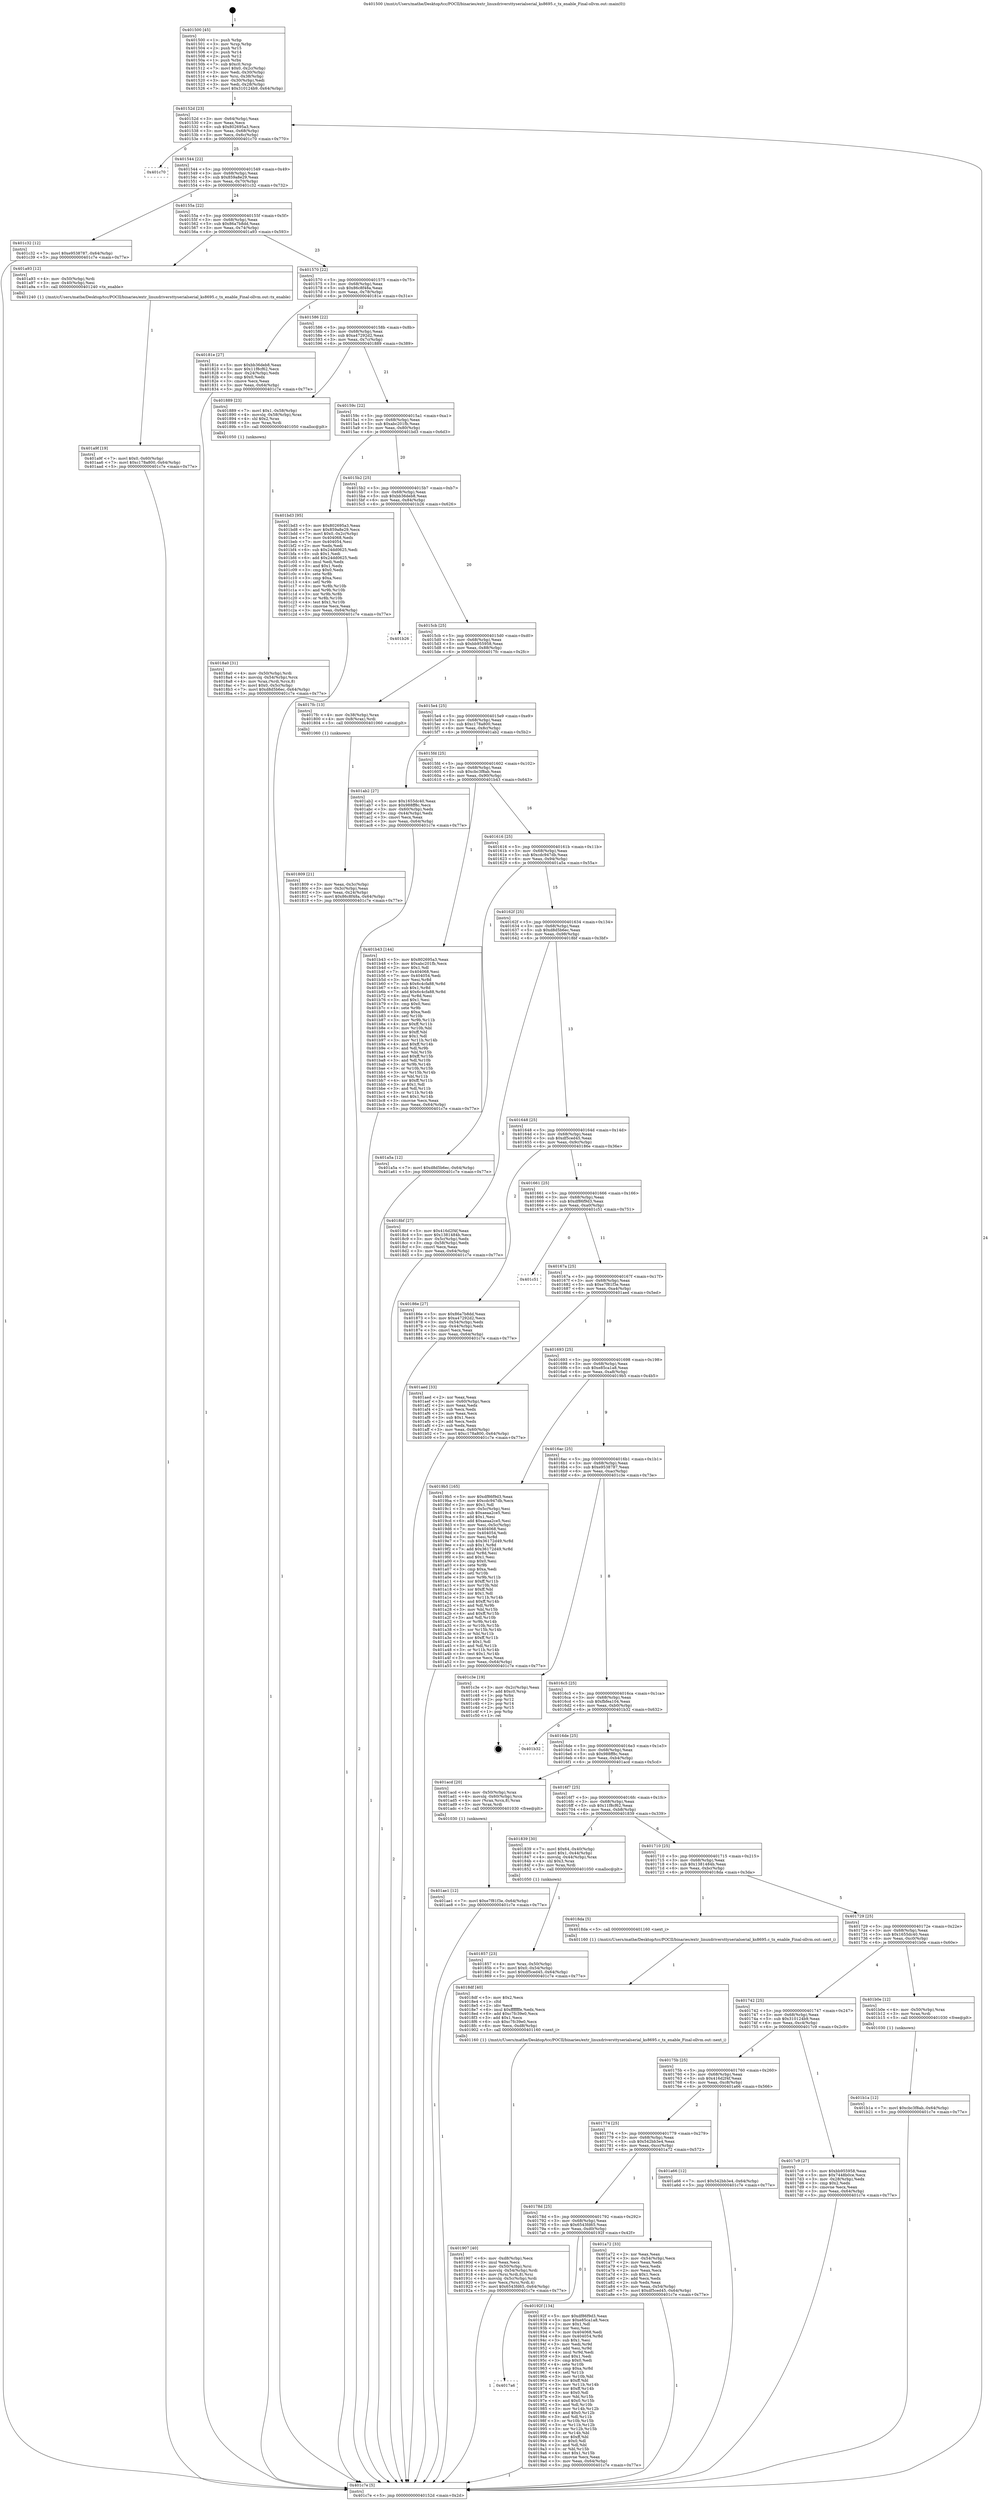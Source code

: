 digraph "0x401500" {
  label = "0x401500 (/mnt/c/Users/mathe/Desktop/tcc/POCII/binaries/extr_linuxdriversttyserialserial_ks8695.c_tx_enable_Final-ollvm.out::main(0))"
  labelloc = "t"
  node[shape=record]

  Entry [label="",width=0.3,height=0.3,shape=circle,fillcolor=black,style=filled]
  "0x40152d" [label="{
     0x40152d [23]\l
     | [instrs]\l
     &nbsp;&nbsp;0x40152d \<+3\>: mov -0x64(%rbp),%eax\l
     &nbsp;&nbsp;0x401530 \<+2\>: mov %eax,%ecx\l
     &nbsp;&nbsp;0x401532 \<+6\>: sub $0x802695a3,%ecx\l
     &nbsp;&nbsp;0x401538 \<+3\>: mov %eax,-0x68(%rbp)\l
     &nbsp;&nbsp;0x40153b \<+3\>: mov %ecx,-0x6c(%rbp)\l
     &nbsp;&nbsp;0x40153e \<+6\>: je 0000000000401c70 \<main+0x770\>\l
  }"]
  "0x401c70" [label="{
     0x401c70\l
  }", style=dashed]
  "0x401544" [label="{
     0x401544 [22]\l
     | [instrs]\l
     &nbsp;&nbsp;0x401544 \<+5\>: jmp 0000000000401549 \<main+0x49\>\l
     &nbsp;&nbsp;0x401549 \<+3\>: mov -0x68(%rbp),%eax\l
     &nbsp;&nbsp;0x40154c \<+5\>: sub $0x859a8e29,%eax\l
     &nbsp;&nbsp;0x401551 \<+3\>: mov %eax,-0x70(%rbp)\l
     &nbsp;&nbsp;0x401554 \<+6\>: je 0000000000401c32 \<main+0x732\>\l
  }"]
  Exit [label="",width=0.3,height=0.3,shape=circle,fillcolor=black,style=filled,peripheries=2]
  "0x401c32" [label="{
     0x401c32 [12]\l
     | [instrs]\l
     &nbsp;&nbsp;0x401c32 \<+7\>: movl $0xe9538787,-0x64(%rbp)\l
     &nbsp;&nbsp;0x401c39 \<+5\>: jmp 0000000000401c7e \<main+0x77e\>\l
  }"]
  "0x40155a" [label="{
     0x40155a [22]\l
     | [instrs]\l
     &nbsp;&nbsp;0x40155a \<+5\>: jmp 000000000040155f \<main+0x5f\>\l
     &nbsp;&nbsp;0x40155f \<+3\>: mov -0x68(%rbp),%eax\l
     &nbsp;&nbsp;0x401562 \<+5\>: sub $0x86a7b8dd,%eax\l
     &nbsp;&nbsp;0x401567 \<+3\>: mov %eax,-0x74(%rbp)\l
     &nbsp;&nbsp;0x40156a \<+6\>: je 0000000000401a93 \<main+0x593\>\l
  }"]
  "0x401b1a" [label="{
     0x401b1a [12]\l
     | [instrs]\l
     &nbsp;&nbsp;0x401b1a \<+7\>: movl $0xcbc3f8ab,-0x64(%rbp)\l
     &nbsp;&nbsp;0x401b21 \<+5\>: jmp 0000000000401c7e \<main+0x77e\>\l
  }"]
  "0x401a93" [label="{
     0x401a93 [12]\l
     | [instrs]\l
     &nbsp;&nbsp;0x401a93 \<+4\>: mov -0x50(%rbp),%rdi\l
     &nbsp;&nbsp;0x401a97 \<+3\>: mov -0x40(%rbp),%esi\l
     &nbsp;&nbsp;0x401a9a \<+5\>: call 0000000000401240 \<tx_enable\>\l
     | [calls]\l
     &nbsp;&nbsp;0x401240 \{1\} (/mnt/c/Users/mathe/Desktop/tcc/POCII/binaries/extr_linuxdriversttyserialserial_ks8695.c_tx_enable_Final-ollvm.out::tx_enable)\l
  }"]
  "0x401570" [label="{
     0x401570 [22]\l
     | [instrs]\l
     &nbsp;&nbsp;0x401570 \<+5\>: jmp 0000000000401575 \<main+0x75\>\l
     &nbsp;&nbsp;0x401575 \<+3\>: mov -0x68(%rbp),%eax\l
     &nbsp;&nbsp;0x401578 \<+5\>: sub $0x86c8f48a,%eax\l
     &nbsp;&nbsp;0x40157d \<+3\>: mov %eax,-0x78(%rbp)\l
     &nbsp;&nbsp;0x401580 \<+6\>: je 000000000040181e \<main+0x31e\>\l
  }"]
  "0x401ae1" [label="{
     0x401ae1 [12]\l
     | [instrs]\l
     &nbsp;&nbsp;0x401ae1 \<+7\>: movl $0xe7f81f3e,-0x64(%rbp)\l
     &nbsp;&nbsp;0x401ae8 \<+5\>: jmp 0000000000401c7e \<main+0x77e\>\l
  }"]
  "0x40181e" [label="{
     0x40181e [27]\l
     | [instrs]\l
     &nbsp;&nbsp;0x40181e \<+5\>: mov $0xbb36deb8,%eax\l
     &nbsp;&nbsp;0x401823 \<+5\>: mov $0x11f8cf62,%ecx\l
     &nbsp;&nbsp;0x401828 \<+3\>: mov -0x24(%rbp),%edx\l
     &nbsp;&nbsp;0x40182b \<+3\>: cmp $0x0,%edx\l
     &nbsp;&nbsp;0x40182e \<+3\>: cmove %ecx,%eax\l
     &nbsp;&nbsp;0x401831 \<+3\>: mov %eax,-0x64(%rbp)\l
     &nbsp;&nbsp;0x401834 \<+5\>: jmp 0000000000401c7e \<main+0x77e\>\l
  }"]
  "0x401586" [label="{
     0x401586 [22]\l
     | [instrs]\l
     &nbsp;&nbsp;0x401586 \<+5\>: jmp 000000000040158b \<main+0x8b\>\l
     &nbsp;&nbsp;0x40158b \<+3\>: mov -0x68(%rbp),%eax\l
     &nbsp;&nbsp;0x40158e \<+5\>: sub $0xa47292d2,%eax\l
     &nbsp;&nbsp;0x401593 \<+3\>: mov %eax,-0x7c(%rbp)\l
     &nbsp;&nbsp;0x401596 \<+6\>: je 0000000000401889 \<main+0x389\>\l
  }"]
  "0x401a9f" [label="{
     0x401a9f [19]\l
     | [instrs]\l
     &nbsp;&nbsp;0x401a9f \<+7\>: movl $0x0,-0x60(%rbp)\l
     &nbsp;&nbsp;0x401aa6 \<+7\>: movl $0xc178a800,-0x64(%rbp)\l
     &nbsp;&nbsp;0x401aad \<+5\>: jmp 0000000000401c7e \<main+0x77e\>\l
  }"]
  "0x401889" [label="{
     0x401889 [23]\l
     | [instrs]\l
     &nbsp;&nbsp;0x401889 \<+7\>: movl $0x1,-0x58(%rbp)\l
     &nbsp;&nbsp;0x401890 \<+4\>: movslq -0x58(%rbp),%rax\l
     &nbsp;&nbsp;0x401894 \<+4\>: shl $0x2,%rax\l
     &nbsp;&nbsp;0x401898 \<+3\>: mov %rax,%rdi\l
     &nbsp;&nbsp;0x40189b \<+5\>: call 0000000000401050 \<malloc@plt\>\l
     | [calls]\l
     &nbsp;&nbsp;0x401050 \{1\} (unknown)\l
  }"]
  "0x40159c" [label="{
     0x40159c [22]\l
     | [instrs]\l
     &nbsp;&nbsp;0x40159c \<+5\>: jmp 00000000004015a1 \<main+0xa1\>\l
     &nbsp;&nbsp;0x4015a1 \<+3\>: mov -0x68(%rbp),%eax\l
     &nbsp;&nbsp;0x4015a4 \<+5\>: sub $0xabc201fb,%eax\l
     &nbsp;&nbsp;0x4015a9 \<+3\>: mov %eax,-0x80(%rbp)\l
     &nbsp;&nbsp;0x4015ac \<+6\>: je 0000000000401bd3 \<main+0x6d3\>\l
  }"]
  "0x4017a6" [label="{
     0x4017a6\l
  }", style=dashed]
  "0x401bd3" [label="{
     0x401bd3 [95]\l
     | [instrs]\l
     &nbsp;&nbsp;0x401bd3 \<+5\>: mov $0x802695a3,%eax\l
     &nbsp;&nbsp;0x401bd8 \<+5\>: mov $0x859a8e29,%ecx\l
     &nbsp;&nbsp;0x401bdd \<+7\>: movl $0x0,-0x2c(%rbp)\l
     &nbsp;&nbsp;0x401be4 \<+7\>: mov 0x404068,%edx\l
     &nbsp;&nbsp;0x401beb \<+7\>: mov 0x404054,%esi\l
     &nbsp;&nbsp;0x401bf2 \<+2\>: mov %edx,%edi\l
     &nbsp;&nbsp;0x401bf4 \<+6\>: sub $0x24dd0625,%edi\l
     &nbsp;&nbsp;0x401bfa \<+3\>: sub $0x1,%edi\l
     &nbsp;&nbsp;0x401bfd \<+6\>: add $0x24dd0625,%edi\l
     &nbsp;&nbsp;0x401c03 \<+3\>: imul %edi,%edx\l
     &nbsp;&nbsp;0x401c06 \<+3\>: and $0x1,%edx\l
     &nbsp;&nbsp;0x401c09 \<+3\>: cmp $0x0,%edx\l
     &nbsp;&nbsp;0x401c0c \<+4\>: sete %r8b\l
     &nbsp;&nbsp;0x401c10 \<+3\>: cmp $0xa,%esi\l
     &nbsp;&nbsp;0x401c13 \<+4\>: setl %r9b\l
     &nbsp;&nbsp;0x401c17 \<+3\>: mov %r8b,%r10b\l
     &nbsp;&nbsp;0x401c1a \<+3\>: and %r9b,%r10b\l
     &nbsp;&nbsp;0x401c1d \<+3\>: xor %r9b,%r8b\l
     &nbsp;&nbsp;0x401c20 \<+3\>: or %r8b,%r10b\l
     &nbsp;&nbsp;0x401c23 \<+4\>: test $0x1,%r10b\l
     &nbsp;&nbsp;0x401c27 \<+3\>: cmovne %ecx,%eax\l
     &nbsp;&nbsp;0x401c2a \<+3\>: mov %eax,-0x64(%rbp)\l
     &nbsp;&nbsp;0x401c2d \<+5\>: jmp 0000000000401c7e \<main+0x77e\>\l
  }"]
  "0x4015b2" [label="{
     0x4015b2 [25]\l
     | [instrs]\l
     &nbsp;&nbsp;0x4015b2 \<+5\>: jmp 00000000004015b7 \<main+0xb7\>\l
     &nbsp;&nbsp;0x4015b7 \<+3\>: mov -0x68(%rbp),%eax\l
     &nbsp;&nbsp;0x4015ba \<+5\>: sub $0xbb36deb8,%eax\l
     &nbsp;&nbsp;0x4015bf \<+6\>: mov %eax,-0x84(%rbp)\l
     &nbsp;&nbsp;0x4015c5 \<+6\>: je 0000000000401b26 \<main+0x626\>\l
  }"]
  "0x40192f" [label="{
     0x40192f [134]\l
     | [instrs]\l
     &nbsp;&nbsp;0x40192f \<+5\>: mov $0xdf86f9d3,%eax\l
     &nbsp;&nbsp;0x401934 \<+5\>: mov $0xe85ca1a8,%ecx\l
     &nbsp;&nbsp;0x401939 \<+2\>: mov $0x1,%dl\l
     &nbsp;&nbsp;0x40193b \<+2\>: xor %esi,%esi\l
     &nbsp;&nbsp;0x40193d \<+7\>: mov 0x404068,%edi\l
     &nbsp;&nbsp;0x401944 \<+8\>: mov 0x404054,%r8d\l
     &nbsp;&nbsp;0x40194c \<+3\>: sub $0x1,%esi\l
     &nbsp;&nbsp;0x40194f \<+3\>: mov %edi,%r9d\l
     &nbsp;&nbsp;0x401952 \<+3\>: add %esi,%r9d\l
     &nbsp;&nbsp;0x401955 \<+4\>: imul %r9d,%edi\l
     &nbsp;&nbsp;0x401959 \<+3\>: and $0x1,%edi\l
     &nbsp;&nbsp;0x40195c \<+3\>: cmp $0x0,%edi\l
     &nbsp;&nbsp;0x40195f \<+4\>: sete %r10b\l
     &nbsp;&nbsp;0x401963 \<+4\>: cmp $0xa,%r8d\l
     &nbsp;&nbsp;0x401967 \<+4\>: setl %r11b\l
     &nbsp;&nbsp;0x40196b \<+3\>: mov %r10b,%bl\l
     &nbsp;&nbsp;0x40196e \<+3\>: xor $0xff,%bl\l
     &nbsp;&nbsp;0x401971 \<+3\>: mov %r11b,%r14b\l
     &nbsp;&nbsp;0x401974 \<+4\>: xor $0xff,%r14b\l
     &nbsp;&nbsp;0x401978 \<+3\>: xor $0x0,%dl\l
     &nbsp;&nbsp;0x40197b \<+3\>: mov %bl,%r15b\l
     &nbsp;&nbsp;0x40197e \<+4\>: and $0x0,%r15b\l
     &nbsp;&nbsp;0x401982 \<+3\>: and %dl,%r10b\l
     &nbsp;&nbsp;0x401985 \<+3\>: mov %r14b,%r12b\l
     &nbsp;&nbsp;0x401988 \<+4\>: and $0x0,%r12b\l
     &nbsp;&nbsp;0x40198c \<+3\>: and %dl,%r11b\l
     &nbsp;&nbsp;0x40198f \<+3\>: or %r10b,%r15b\l
     &nbsp;&nbsp;0x401992 \<+3\>: or %r11b,%r12b\l
     &nbsp;&nbsp;0x401995 \<+3\>: xor %r12b,%r15b\l
     &nbsp;&nbsp;0x401998 \<+3\>: or %r14b,%bl\l
     &nbsp;&nbsp;0x40199b \<+3\>: xor $0xff,%bl\l
     &nbsp;&nbsp;0x40199e \<+3\>: or $0x0,%dl\l
     &nbsp;&nbsp;0x4019a1 \<+2\>: and %dl,%bl\l
     &nbsp;&nbsp;0x4019a3 \<+3\>: or %bl,%r15b\l
     &nbsp;&nbsp;0x4019a6 \<+4\>: test $0x1,%r15b\l
     &nbsp;&nbsp;0x4019aa \<+3\>: cmovne %ecx,%eax\l
     &nbsp;&nbsp;0x4019ad \<+3\>: mov %eax,-0x64(%rbp)\l
     &nbsp;&nbsp;0x4019b0 \<+5\>: jmp 0000000000401c7e \<main+0x77e\>\l
  }"]
  "0x401b26" [label="{
     0x401b26\l
  }", style=dashed]
  "0x4015cb" [label="{
     0x4015cb [25]\l
     | [instrs]\l
     &nbsp;&nbsp;0x4015cb \<+5\>: jmp 00000000004015d0 \<main+0xd0\>\l
     &nbsp;&nbsp;0x4015d0 \<+3\>: mov -0x68(%rbp),%eax\l
     &nbsp;&nbsp;0x4015d3 \<+5\>: sub $0xbb955958,%eax\l
     &nbsp;&nbsp;0x4015d8 \<+6\>: mov %eax,-0x88(%rbp)\l
     &nbsp;&nbsp;0x4015de \<+6\>: je 00000000004017fc \<main+0x2fc\>\l
  }"]
  "0x40178d" [label="{
     0x40178d [25]\l
     | [instrs]\l
     &nbsp;&nbsp;0x40178d \<+5\>: jmp 0000000000401792 \<main+0x292\>\l
     &nbsp;&nbsp;0x401792 \<+3\>: mov -0x68(%rbp),%eax\l
     &nbsp;&nbsp;0x401795 \<+5\>: sub $0x6543fd65,%eax\l
     &nbsp;&nbsp;0x40179a \<+6\>: mov %eax,-0xd0(%rbp)\l
     &nbsp;&nbsp;0x4017a0 \<+6\>: je 000000000040192f \<main+0x42f\>\l
  }"]
  "0x4017fc" [label="{
     0x4017fc [13]\l
     | [instrs]\l
     &nbsp;&nbsp;0x4017fc \<+4\>: mov -0x38(%rbp),%rax\l
     &nbsp;&nbsp;0x401800 \<+4\>: mov 0x8(%rax),%rdi\l
     &nbsp;&nbsp;0x401804 \<+5\>: call 0000000000401060 \<atoi@plt\>\l
     | [calls]\l
     &nbsp;&nbsp;0x401060 \{1\} (unknown)\l
  }"]
  "0x4015e4" [label="{
     0x4015e4 [25]\l
     | [instrs]\l
     &nbsp;&nbsp;0x4015e4 \<+5\>: jmp 00000000004015e9 \<main+0xe9\>\l
     &nbsp;&nbsp;0x4015e9 \<+3\>: mov -0x68(%rbp),%eax\l
     &nbsp;&nbsp;0x4015ec \<+5\>: sub $0xc178a800,%eax\l
     &nbsp;&nbsp;0x4015f1 \<+6\>: mov %eax,-0x8c(%rbp)\l
     &nbsp;&nbsp;0x4015f7 \<+6\>: je 0000000000401ab2 \<main+0x5b2\>\l
  }"]
  "0x401a72" [label="{
     0x401a72 [33]\l
     | [instrs]\l
     &nbsp;&nbsp;0x401a72 \<+2\>: xor %eax,%eax\l
     &nbsp;&nbsp;0x401a74 \<+3\>: mov -0x54(%rbp),%ecx\l
     &nbsp;&nbsp;0x401a77 \<+2\>: mov %eax,%edx\l
     &nbsp;&nbsp;0x401a79 \<+2\>: sub %ecx,%edx\l
     &nbsp;&nbsp;0x401a7b \<+2\>: mov %eax,%ecx\l
     &nbsp;&nbsp;0x401a7d \<+3\>: sub $0x1,%ecx\l
     &nbsp;&nbsp;0x401a80 \<+2\>: add %ecx,%edx\l
     &nbsp;&nbsp;0x401a82 \<+2\>: sub %edx,%eax\l
     &nbsp;&nbsp;0x401a84 \<+3\>: mov %eax,-0x54(%rbp)\l
     &nbsp;&nbsp;0x401a87 \<+7\>: movl $0xdf5ced45,-0x64(%rbp)\l
     &nbsp;&nbsp;0x401a8e \<+5\>: jmp 0000000000401c7e \<main+0x77e\>\l
  }"]
  "0x401ab2" [label="{
     0x401ab2 [27]\l
     | [instrs]\l
     &nbsp;&nbsp;0x401ab2 \<+5\>: mov $0x1655dc40,%eax\l
     &nbsp;&nbsp;0x401ab7 \<+5\>: mov $0x988ff8c,%ecx\l
     &nbsp;&nbsp;0x401abc \<+3\>: mov -0x60(%rbp),%edx\l
     &nbsp;&nbsp;0x401abf \<+3\>: cmp -0x44(%rbp),%edx\l
     &nbsp;&nbsp;0x401ac2 \<+3\>: cmovl %ecx,%eax\l
     &nbsp;&nbsp;0x401ac5 \<+3\>: mov %eax,-0x64(%rbp)\l
     &nbsp;&nbsp;0x401ac8 \<+5\>: jmp 0000000000401c7e \<main+0x77e\>\l
  }"]
  "0x4015fd" [label="{
     0x4015fd [25]\l
     | [instrs]\l
     &nbsp;&nbsp;0x4015fd \<+5\>: jmp 0000000000401602 \<main+0x102\>\l
     &nbsp;&nbsp;0x401602 \<+3\>: mov -0x68(%rbp),%eax\l
     &nbsp;&nbsp;0x401605 \<+5\>: sub $0xcbc3f8ab,%eax\l
     &nbsp;&nbsp;0x40160a \<+6\>: mov %eax,-0x90(%rbp)\l
     &nbsp;&nbsp;0x401610 \<+6\>: je 0000000000401b43 \<main+0x643\>\l
  }"]
  "0x401774" [label="{
     0x401774 [25]\l
     | [instrs]\l
     &nbsp;&nbsp;0x401774 \<+5\>: jmp 0000000000401779 \<main+0x279\>\l
     &nbsp;&nbsp;0x401779 \<+3\>: mov -0x68(%rbp),%eax\l
     &nbsp;&nbsp;0x40177c \<+5\>: sub $0x542bb3e4,%eax\l
     &nbsp;&nbsp;0x401781 \<+6\>: mov %eax,-0xcc(%rbp)\l
     &nbsp;&nbsp;0x401787 \<+6\>: je 0000000000401a72 \<main+0x572\>\l
  }"]
  "0x401b43" [label="{
     0x401b43 [144]\l
     | [instrs]\l
     &nbsp;&nbsp;0x401b43 \<+5\>: mov $0x802695a3,%eax\l
     &nbsp;&nbsp;0x401b48 \<+5\>: mov $0xabc201fb,%ecx\l
     &nbsp;&nbsp;0x401b4d \<+2\>: mov $0x1,%dl\l
     &nbsp;&nbsp;0x401b4f \<+7\>: mov 0x404068,%esi\l
     &nbsp;&nbsp;0x401b56 \<+7\>: mov 0x404054,%edi\l
     &nbsp;&nbsp;0x401b5d \<+3\>: mov %esi,%r8d\l
     &nbsp;&nbsp;0x401b60 \<+7\>: sub $0x6c4cfa88,%r8d\l
     &nbsp;&nbsp;0x401b67 \<+4\>: sub $0x1,%r8d\l
     &nbsp;&nbsp;0x401b6b \<+7\>: add $0x6c4cfa88,%r8d\l
     &nbsp;&nbsp;0x401b72 \<+4\>: imul %r8d,%esi\l
     &nbsp;&nbsp;0x401b76 \<+3\>: and $0x1,%esi\l
     &nbsp;&nbsp;0x401b79 \<+3\>: cmp $0x0,%esi\l
     &nbsp;&nbsp;0x401b7c \<+4\>: sete %r9b\l
     &nbsp;&nbsp;0x401b80 \<+3\>: cmp $0xa,%edi\l
     &nbsp;&nbsp;0x401b83 \<+4\>: setl %r10b\l
     &nbsp;&nbsp;0x401b87 \<+3\>: mov %r9b,%r11b\l
     &nbsp;&nbsp;0x401b8a \<+4\>: xor $0xff,%r11b\l
     &nbsp;&nbsp;0x401b8e \<+3\>: mov %r10b,%bl\l
     &nbsp;&nbsp;0x401b91 \<+3\>: xor $0xff,%bl\l
     &nbsp;&nbsp;0x401b94 \<+3\>: xor $0x1,%dl\l
     &nbsp;&nbsp;0x401b97 \<+3\>: mov %r11b,%r14b\l
     &nbsp;&nbsp;0x401b9a \<+4\>: and $0xff,%r14b\l
     &nbsp;&nbsp;0x401b9e \<+3\>: and %dl,%r9b\l
     &nbsp;&nbsp;0x401ba1 \<+3\>: mov %bl,%r15b\l
     &nbsp;&nbsp;0x401ba4 \<+4\>: and $0xff,%r15b\l
     &nbsp;&nbsp;0x401ba8 \<+3\>: and %dl,%r10b\l
     &nbsp;&nbsp;0x401bab \<+3\>: or %r9b,%r14b\l
     &nbsp;&nbsp;0x401bae \<+3\>: or %r10b,%r15b\l
     &nbsp;&nbsp;0x401bb1 \<+3\>: xor %r15b,%r14b\l
     &nbsp;&nbsp;0x401bb4 \<+3\>: or %bl,%r11b\l
     &nbsp;&nbsp;0x401bb7 \<+4\>: xor $0xff,%r11b\l
     &nbsp;&nbsp;0x401bbb \<+3\>: or $0x1,%dl\l
     &nbsp;&nbsp;0x401bbe \<+3\>: and %dl,%r11b\l
     &nbsp;&nbsp;0x401bc1 \<+3\>: or %r11b,%r14b\l
     &nbsp;&nbsp;0x401bc4 \<+4\>: test $0x1,%r14b\l
     &nbsp;&nbsp;0x401bc8 \<+3\>: cmovne %ecx,%eax\l
     &nbsp;&nbsp;0x401bcb \<+3\>: mov %eax,-0x64(%rbp)\l
     &nbsp;&nbsp;0x401bce \<+5\>: jmp 0000000000401c7e \<main+0x77e\>\l
  }"]
  "0x401616" [label="{
     0x401616 [25]\l
     | [instrs]\l
     &nbsp;&nbsp;0x401616 \<+5\>: jmp 000000000040161b \<main+0x11b\>\l
     &nbsp;&nbsp;0x40161b \<+3\>: mov -0x68(%rbp),%eax\l
     &nbsp;&nbsp;0x40161e \<+5\>: sub $0xcdc947db,%eax\l
     &nbsp;&nbsp;0x401623 \<+6\>: mov %eax,-0x94(%rbp)\l
     &nbsp;&nbsp;0x401629 \<+6\>: je 0000000000401a5a \<main+0x55a\>\l
  }"]
  "0x401a66" [label="{
     0x401a66 [12]\l
     | [instrs]\l
     &nbsp;&nbsp;0x401a66 \<+7\>: movl $0x542bb3e4,-0x64(%rbp)\l
     &nbsp;&nbsp;0x401a6d \<+5\>: jmp 0000000000401c7e \<main+0x77e\>\l
  }"]
  "0x401a5a" [label="{
     0x401a5a [12]\l
     | [instrs]\l
     &nbsp;&nbsp;0x401a5a \<+7\>: movl $0xd8d5b6ec,-0x64(%rbp)\l
     &nbsp;&nbsp;0x401a61 \<+5\>: jmp 0000000000401c7e \<main+0x77e\>\l
  }"]
  "0x40162f" [label="{
     0x40162f [25]\l
     | [instrs]\l
     &nbsp;&nbsp;0x40162f \<+5\>: jmp 0000000000401634 \<main+0x134\>\l
     &nbsp;&nbsp;0x401634 \<+3\>: mov -0x68(%rbp),%eax\l
     &nbsp;&nbsp;0x401637 \<+5\>: sub $0xd8d5b6ec,%eax\l
     &nbsp;&nbsp;0x40163c \<+6\>: mov %eax,-0x98(%rbp)\l
     &nbsp;&nbsp;0x401642 \<+6\>: je 00000000004018bf \<main+0x3bf\>\l
  }"]
  "0x401907" [label="{
     0x401907 [40]\l
     | [instrs]\l
     &nbsp;&nbsp;0x401907 \<+6\>: mov -0xd8(%rbp),%ecx\l
     &nbsp;&nbsp;0x40190d \<+3\>: imul %eax,%ecx\l
     &nbsp;&nbsp;0x401910 \<+4\>: mov -0x50(%rbp),%rsi\l
     &nbsp;&nbsp;0x401914 \<+4\>: movslq -0x54(%rbp),%rdi\l
     &nbsp;&nbsp;0x401918 \<+4\>: mov (%rsi,%rdi,8),%rsi\l
     &nbsp;&nbsp;0x40191c \<+4\>: movslq -0x5c(%rbp),%rdi\l
     &nbsp;&nbsp;0x401920 \<+3\>: mov %ecx,(%rsi,%rdi,4)\l
     &nbsp;&nbsp;0x401923 \<+7\>: movl $0x6543fd65,-0x64(%rbp)\l
     &nbsp;&nbsp;0x40192a \<+5\>: jmp 0000000000401c7e \<main+0x77e\>\l
  }"]
  "0x4018bf" [label="{
     0x4018bf [27]\l
     | [instrs]\l
     &nbsp;&nbsp;0x4018bf \<+5\>: mov $0x416d2f4f,%eax\l
     &nbsp;&nbsp;0x4018c4 \<+5\>: mov $0x1381484b,%ecx\l
     &nbsp;&nbsp;0x4018c9 \<+3\>: mov -0x5c(%rbp),%edx\l
     &nbsp;&nbsp;0x4018cc \<+3\>: cmp -0x58(%rbp),%edx\l
     &nbsp;&nbsp;0x4018cf \<+3\>: cmovl %ecx,%eax\l
     &nbsp;&nbsp;0x4018d2 \<+3\>: mov %eax,-0x64(%rbp)\l
     &nbsp;&nbsp;0x4018d5 \<+5\>: jmp 0000000000401c7e \<main+0x77e\>\l
  }"]
  "0x401648" [label="{
     0x401648 [25]\l
     | [instrs]\l
     &nbsp;&nbsp;0x401648 \<+5\>: jmp 000000000040164d \<main+0x14d\>\l
     &nbsp;&nbsp;0x40164d \<+3\>: mov -0x68(%rbp),%eax\l
     &nbsp;&nbsp;0x401650 \<+5\>: sub $0xdf5ced45,%eax\l
     &nbsp;&nbsp;0x401655 \<+6\>: mov %eax,-0x9c(%rbp)\l
     &nbsp;&nbsp;0x40165b \<+6\>: je 000000000040186e \<main+0x36e\>\l
  }"]
  "0x4018df" [label="{
     0x4018df [40]\l
     | [instrs]\l
     &nbsp;&nbsp;0x4018df \<+5\>: mov $0x2,%ecx\l
     &nbsp;&nbsp;0x4018e4 \<+1\>: cltd\l
     &nbsp;&nbsp;0x4018e5 \<+2\>: idiv %ecx\l
     &nbsp;&nbsp;0x4018e7 \<+6\>: imul $0xfffffffe,%edx,%ecx\l
     &nbsp;&nbsp;0x4018ed \<+6\>: add $0xc7fc39e0,%ecx\l
     &nbsp;&nbsp;0x4018f3 \<+3\>: add $0x1,%ecx\l
     &nbsp;&nbsp;0x4018f6 \<+6\>: sub $0xc7fc39e0,%ecx\l
     &nbsp;&nbsp;0x4018fc \<+6\>: mov %ecx,-0xd8(%rbp)\l
     &nbsp;&nbsp;0x401902 \<+5\>: call 0000000000401160 \<next_i\>\l
     | [calls]\l
     &nbsp;&nbsp;0x401160 \{1\} (/mnt/c/Users/mathe/Desktop/tcc/POCII/binaries/extr_linuxdriversttyserialserial_ks8695.c_tx_enable_Final-ollvm.out::next_i)\l
  }"]
  "0x40186e" [label="{
     0x40186e [27]\l
     | [instrs]\l
     &nbsp;&nbsp;0x40186e \<+5\>: mov $0x86a7b8dd,%eax\l
     &nbsp;&nbsp;0x401873 \<+5\>: mov $0xa47292d2,%ecx\l
     &nbsp;&nbsp;0x401878 \<+3\>: mov -0x54(%rbp),%edx\l
     &nbsp;&nbsp;0x40187b \<+3\>: cmp -0x44(%rbp),%edx\l
     &nbsp;&nbsp;0x40187e \<+3\>: cmovl %ecx,%eax\l
     &nbsp;&nbsp;0x401881 \<+3\>: mov %eax,-0x64(%rbp)\l
     &nbsp;&nbsp;0x401884 \<+5\>: jmp 0000000000401c7e \<main+0x77e\>\l
  }"]
  "0x401661" [label="{
     0x401661 [25]\l
     | [instrs]\l
     &nbsp;&nbsp;0x401661 \<+5\>: jmp 0000000000401666 \<main+0x166\>\l
     &nbsp;&nbsp;0x401666 \<+3\>: mov -0x68(%rbp),%eax\l
     &nbsp;&nbsp;0x401669 \<+5\>: sub $0xdf86f9d3,%eax\l
     &nbsp;&nbsp;0x40166e \<+6\>: mov %eax,-0xa0(%rbp)\l
     &nbsp;&nbsp;0x401674 \<+6\>: je 0000000000401c51 \<main+0x751\>\l
  }"]
  "0x4018a0" [label="{
     0x4018a0 [31]\l
     | [instrs]\l
     &nbsp;&nbsp;0x4018a0 \<+4\>: mov -0x50(%rbp),%rdi\l
     &nbsp;&nbsp;0x4018a4 \<+4\>: movslq -0x54(%rbp),%rcx\l
     &nbsp;&nbsp;0x4018a8 \<+4\>: mov %rax,(%rdi,%rcx,8)\l
     &nbsp;&nbsp;0x4018ac \<+7\>: movl $0x0,-0x5c(%rbp)\l
     &nbsp;&nbsp;0x4018b3 \<+7\>: movl $0xd8d5b6ec,-0x64(%rbp)\l
     &nbsp;&nbsp;0x4018ba \<+5\>: jmp 0000000000401c7e \<main+0x77e\>\l
  }"]
  "0x401c51" [label="{
     0x401c51\l
  }", style=dashed]
  "0x40167a" [label="{
     0x40167a [25]\l
     | [instrs]\l
     &nbsp;&nbsp;0x40167a \<+5\>: jmp 000000000040167f \<main+0x17f\>\l
     &nbsp;&nbsp;0x40167f \<+3\>: mov -0x68(%rbp),%eax\l
     &nbsp;&nbsp;0x401682 \<+5\>: sub $0xe7f81f3e,%eax\l
     &nbsp;&nbsp;0x401687 \<+6\>: mov %eax,-0xa4(%rbp)\l
     &nbsp;&nbsp;0x40168d \<+6\>: je 0000000000401aed \<main+0x5ed\>\l
  }"]
  "0x401857" [label="{
     0x401857 [23]\l
     | [instrs]\l
     &nbsp;&nbsp;0x401857 \<+4\>: mov %rax,-0x50(%rbp)\l
     &nbsp;&nbsp;0x40185b \<+7\>: movl $0x0,-0x54(%rbp)\l
     &nbsp;&nbsp;0x401862 \<+7\>: movl $0xdf5ced45,-0x64(%rbp)\l
     &nbsp;&nbsp;0x401869 \<+5\>: jmp 0000000000401c7e \<main+0x77e\>\l
  }"]
  "0x401aed" [label="{
     0x401aed [33]\l
     | [instrs]\l
     &nbsp;&nbsp;0x401aed \<+2\>: xor %eax,%eax\l
     &nbsp;&nbsp;0x401aef \<+3\>: mov -0x60(%rbp),%ecx\l
     &nbsp;&nbsp;0x401af2 \<+2\>: mov %eax,%edx\l
     &nbsp;&nbsp;0x401af4 \<+2\>: sub %ecx,%edx\l
     &nbsp;&nbsp;0x401af6 \<+2\>: mov %eax,%ecx\l
     &nbsp;&nbsp;0x401af8 \<+3\>: sub $0x1,%ecx\l
     &nbsp;&nbsp;0x401afb \<+2\>: add %ecx,%edx\l
     &nbsp;&nbsp;0x401afd \<+2\>: sub %edx,%eax\l
     &nbsp;&nbsp;0x401aff \<+3\>: mov %eax,-0x60(%rbp)\l
     &nbsp;&nbsp;0x401b02 \<+7\>: movl $0xc178a800,-0x64(%rbp)\l
     &nbsp;&nbsp;0x401b09 \<+5\>: jmp 0000000000401c7e \<main+0x77e\>\l
  }"]
  "0x401693" [label="{
     0x401693 [25]\l
     | [instrs]\l
     &nbsp;&nbsp;0x401693 \<+5\>: jmp 0000000000401698 \<main+0x198\>\l
     &nbsp;&nbsp;0x401698 \<+3\>: mov -0x68(%rbp),%eax\l
     &nbsp;&nbsp;0x40169b \<+5\>: sub $0xe85ca1a8,%eax\l
     &nbsp;&nbsp;0x4016a0 \<+6\>: mov %eax,-0xa8(%rbp)\l
     &nbsp;&nbsp;0x4016a6 \<+6\>: je 00000000004019b5 \<main+0x4b5\>\l
  }"]
  "0x401809" [label="{
     0x401809 [21]\l
     | [instrs]\l
     &nbsp;&nbsp;0x401809 \<+3\>: mov %eax,-0x3c(%rbp)\l
     &nbsp;&nbsp;0x40180c \<+3\>: mov -0x3c(%rbp),%eax\l
     &nbsp;&nbsp;0x40180f \<+3\>: mov %eax,-0x24(%rbp)\l
     &nbsp;&nbsp;0x401812 \<+7\>: movl $0x86c8f48a,-0x64(%rbp)\l
     &nbsp;&nbsp;0x401819 \<+5\>: jmp 0000000000401c7e \<main+0x77e\>\l
  }"]
  "0x4019b5" [label="{
     0x4019b5 [165]\l
     | [instrs]\l
     &nbsp;&nbsp;0x4019b5 \<+5\>: mov $0xdf86f9d3,%eax\l
     &nbsp;&nbsp;0x4019ba \<+5\>: mov $0xcdc947db,%ecx\l
     &nbsp;&nbsp;0x4019bf \<+2\>: mov $0x1,%dl\l
     &nbsp;&nbsp;0x4019c1 \<+3\>: mov -0x5c(%rbp),%esi\l
     &nbsp;&nbsp;0x4019c4 \<+6\>: sub $0xaeaa2ce5,%esi\l
     &nbsp;&nbsp;0x4019ca \<+3\>: add $0x1,%esi\l
     &nbsp;&nbsp;0x4019cd \<+6\>: add $0xaeaa2ce5,%esi\l
     &nbsp;&nbsp;0x4019d3 \<+3\>: mov %esi,-0x5c(%rbp)\l
     &nbsp;&nbsp;0x4019d6 \<+7\>: mov 0x404068,%esi\l
     &nbsp;&nbsp;0x4019dd \<+7\>: mov 0x404054,%edi\l
     &nbsp;&nbsp;0x4019e4 \<+3\>: mov %esi,%r8d\l
     &nbsp;&nbsp;0x4019e7 \<+7\>: sub $0x36172d49,%r8d\l
     &nbsp;&nbsp;0x4019ee \<+4\>: sub $0x1,%r8d\l
     &nbsp;&nbsp;0x4019f2 \<+7\>: add $0x36172d49,%r8d\l
     &nbsp;&nbsp;0x4019f9 \<+4\>: imul %r8d,%esi\l
     &nbsp;&nbsp;0x4019fd \<+3\>: and $0x1,%esi\l
     &nbsp;&nbsp;0x401a00 \<+3\>: cmp $0x0,%esi\l
     &nbsp;&nbsp;0x401a03 \<+4\>: sete %r9b\l
     &nbsp;&nbsp;0x401a07 \<+3\>: cmp $0xa,%edi\l
     &nbsp;&nbsp;0x401a0a \<+4\>: setl %r10b\l
     &nbsp;&nbsp;0x401a0e \<+3\>: mov %r9b,%r11b\l
     &nbsp;&nbsp;0x401a11 \<+4\>: xor $0xff,%r11b\l
     &nbsp;&nbsp;0x401a15 \<+3\>: mov %r10b,%bl\l
     &nbsp;&nbsp;0x401a18 \<+3\>: xor $0xff,%bl\l
     &nbsp;&nbsp;0x401a1b \<+3\>: xor $0x1,%dl\l
     &nbsp;&nbsp;0x401a1e \<+3\>: mov %r11b,%r14b\l
     &nbsp;&nbsp;0x401a21 \<+4\>: and $0xff,%r14b\l
     &nbsp;&nbsp;0x401a25 \<+3\>: and %dl,%r9b\l
     &nbsp;&nbsp;0x401a28 \<+3\>: mov %bl,%r15b\l
     &nbsp;&nbsp;0x401a2b \<+4\>: and $0xff,%r15b\l
     &nbsp;&nbsp;0x401a2f \<+3\>: and %dl,%r10b\l
     &nbsp;&nbsp;0x401a32 \<+3\>: or %r9b,%r14b\l
     &nbsp;&nbsp;0x401a35 \<+3\>: or %r10b,%r15b\l
     &nbsp;&nbsp;0x401a38 \<+3\>: xor %r15b,%r14b\l
     &nbsp;&nbsp;0x401a3b \<+3\>: or %bl,%r11b\l
     &nbsp;&nbsp;0x401a3e \<+4\>: xor $0xff,%r11b\l
     &nbsp;&nbsp;0x401a42 \<+3\>: or $0x1,%dl\l
     &nbsp;&nbsp;0x401a45 \<+3\>: and %dl,%r11b\l
     &nbsp;&nbsp;0x401a48 \<+3\>: or %r11b,%r14b\l
     &nbsp;&nbsp;0x401a4b \<+4\>: test $0x1,%r14b\l
     &nbsp;&nbsp;0x401a4f \<+3\>: cmovne %ecx,%eax\l
     &nbsp;&nbsp;0x401a52 \<+3\>: mov %eax,-0x64(%rbp)\l
     &nbsp;&nbsp;0x401a55 \<+5\>: jmp 0000000000401c7e \<main+0x77e\>\l
  }"]
  "0x4016ac" [label="{
     0x4016ac [25]\l
     | [instrs]\l
     &nbsp;&nbsp;0x4016ac \<+5\>: jmp 00000000004016b1 \<main+0x1b1\>\l
     &nbsp;&nbsp;0x4016b1 \<+3\>: mov -0x68(%rbp),%eax\l
     &nbsp;&nbsp;0x4016b4 \<+5\>: sub $0xe9538787,%eax\l
     &nbsp;&nbsp;0x4016b9 \<+6\>: mov %eax,-0xac(%rbp)\l
     &nbsp;&nbsp;0x4016bf \<+6\>: je 0000000000401c3e \<main+0x73e\>\l
  }"]
  "0x401500" [label="{
     0x401500 [45]\l
     | [instrs]\l
     &nbsp;&nbsp;0x401500 \<+1\>: push %rbp\l
     &nbsp;&nbsp;0x401501 \<+3\>: mov %rsp,%rbp\l
     &nbsp;&nbsp;0x401504 \<+2\>: push %r15\l
     &nbsp;&nbsp;0x401506 \<+2\>: push %r14\l
     &nbsp;&nbsp;0x401508 \<+2\>: push %r12\l
     &nbsp;&nbsp;0x40150a \<+1\>: push %rbx\l
     &nbsp;&nbsp;0x40150b \<+7\>: sub $0xc0,%rsp\l
     &nbsp;&nbsp;0x401512 \<+7\>: movl $0x0,-0x2c(%rbp)\l
     &nbsp;&nbsp;0x401519 \<+3\>: mov %edi,-0x30(%rbp)\l
     &nbsp;&nbsp;0x40151c \<+4\>: mov %rsi,-0x38(%rbp)\l
     &nbsp;&nbsp;0x401520 \<+3\>: mov -0x30(%rbp),%edi\l
     &nbsp;&nbsp;0x401523 \<+3\>: mov %edi,-0x28(%rbp)\l
     &nbsp;&nbsp;0x401526 \<+7\>: movl $0x310124b9,-0x64(%rbp)\l
  }"]
  "0x401c3e" [label="{
     0x401c3e [19]\l
     | [instrs]\l
     &nbsp;&nbsp;0x401c3e \<+3\>: mov -0x2c(%rbp),%eax\l
     &nbsp;&nbsp;0x401c41 \<+7\>: add $0xc0,%rsp\l
     &nbsp;&nbsp;0x401c48 \<+1\>: pop %rbx\l
     &nbsp;&nbsp;0x401c49 \<+2\>: pop %r12\l
     &nbsp;&nbsp;0x401c4b \<+2\>: pop %r14\l
     &nbsp;&nbsp;0x401c4d \<+2\>: pop %r15\l
     &nbsp;&nbsp;0x401c4f \<+1\>: pop %rbp\l
     &nbsp;&nbsp;0x401c50 \<+1\>: ret\l
  }"]
  "0x4016c5" [label="{
     0x4016c5 [25]\l
     | [instrs]\l
     &nbsp;&nbsp;0x4016c5 \<+5\>: jmp 00000000004016ca \<main+0x1ca\>\l
     &nbsp;&nbsp;0x4016ca \<+3\>: mov -0x68(%rbp),%eax\l
     &nbsp;&nbsp;0x4016cd \<+5\>: sub $0xfbfea104,%eax\l
     &nbsp;&nbsp;0x4016d2 \<+6\>: mov %eax,-0xb0(%rbp)\l
     &nbsp;&nbsp;0x4016d8 \<+6\>: je 0000000000401b32 \<main+0x632\>\l
  }"]
  "0x401c7e" [label="{
     0x401c7e [5]\l
     | [instrs]\l
     &nbsp;&nbsp;0x401c7e \<+5\>: jmp 000000000040152d \<main+0x2d\>\l
  }"]
  "0x401b32" [label="{
     0x401b32\l
  }", style=dashed]
  "0x4016de" [label="{
     0x4016de [25]\l
     | [instrs]\l
     &nbsp;&nbsp;0x4016de \<+5\>: jmp 00000000004016e3 \<main+0x1e3\>\l
     &nbsp;&nbsp;0x4016e3 \<+3\>: mov -0x68(%rbp),%eax\l
     &nbsp;&nbsp;0x4016e6 \<+5\>: sub $0x988ff8c,%eax\l
     &nbsp;&nbsp;0x4016eb \<+6\>: mov %eax,-0xb4(%rbp)\l
     &nbsp;&nbsp;0x4016f1 \<+6\>: je 0000000000401acd \<main+0x5cd\>\l
  }"]
  "0x40175b" [label="{
     0x40175b [25]\l
     | [instrs]\l
     &nbsp;&nbsp;0x40175b \<+5\>: jmp 0000000000401760 \<main+0x260\>\l
     &nbsp;&nbsp;0x401760 \<+3\>: mov -0x68(%rbp),%eax\l
     &nbsp;&nbsp;0x401763 \<+5\>: sub $0x416d2f4f,%eax\l
     &nbsp;&nbsp;0x401768 \<+6\>: mov %eax,-0xc8(%rbp)\l
     &nbsp;&nbsp;0x40176e \<+6\>: je 0000000000401a66 \<main+0x566\>\l
  }"]
  "0x401acd" [label="{
     0x401acd [20]\l
     | [instrs]\l
     &nbsp;&nbsp;0x401acd \<+4\>: mov -0x50(%rbp),%rax\l
     &nbsp;&nbsp;0x401ad1 \<+4\>: movslq -0x60(%rbp),%rcx\l
     &nbsp;&nbsp;0x401ad5 \<+4\>: mov (%rax,%rcx,8),%rax\l
     &nbsp;&nbsp;0x401ad9 \<+3\>: mov %rax,%rdi\l
     &nbsp;&nbsp;0x401adc \<+5\>: call 0000000000401030 \<free@plt\>\l
     | [calls]\l
     &nbsp;&nbsp;0x401030 \{1\} (unknown)\l
  }"]
  "0x4016f7" [label="{
     0x4016f7 [25]\l
     | [instrs]\l
     &nbsp;&nbsp;0x4016f7 \<+5\>: jmp 00000000004016fc \<main+0x1fc\>\l
     &nbsp;&nbsp;0x4016fc \<+3\>: mov -0x68(%rbp),%eax\l
     &nbsp;&nbsp;0x4016ff \<+5\>: sub $0x11f8cf62,%eax\l
     &nbsp;&nbsp;0x401704 \<+6\>: mov %eax,-0xb8(%rbp)\l
     &nbsp;&nbsp;0x40170a \<+6\>: je 0000000000401839 \<main+0x339\>\l
  }"]
  "0x4017c9" [label="{
     0x4017c9 [27]\l
     | [instrs]\l
     &nbsp;&nbsp;0x4017c9 \<+5\>: mov $0xbb955958,%eax\l
     &nbsp;&nbsp;0x4017ce \<+5\>: mov $0x7448b0ce,%ecx\l
     &nbsp;&nbsp;0x4017d3 \<+3\>: mov -0x28(%rbp),%edx\l
     &nbsp;&nbsp;0x4017d6 \<+3\>: cmp $0x2,%edx\l
     &nbsp;&nbsp;0x4017d9 \<+3\>: cmovne %ecx,%eax\l
     &nbsp;&nbsp;0x4017dc \<+3\>: mov %eax,-0x64(%rbp)\l
     &nbsp;&nbsp;0x4017df \<+5\>: jmp 0000000000401c7e \<main+0x77e\>\l
  }"]
  "0x401839" [label="{
     0x401839 [30]\l
     | [instrs]\l
     &nbsp;&nbsp;0x401839 \<+7\>: movl $0x64,-0x40(%rbp)\l
     &nbsp;&nbsp;0x401840 \<+7\>: movl $0x1,-0x44(%rbp)\l
     &nbsp;&nbsp;0x401847 \<+4\>: movslq -0x44(%rbp),%rax\l
     &nbsp;&nbsp;0x40184b \<+4\>: shl $0x3,%rax\l
     &nbsp;&nbsp;0x40184f \<+3\>: mov %rax,%rdi\l
     &nbsp;&nbsp;0x401852 \<+5\>: call 0000000000401050 \<malloc@plt\>\l
     | [calls]\l
     &nbsp;&nbsp;0x401050 \{1\} (unknown)\l
  }"]
  "0x401710" [label="{
     0x401710 [25]\l
     | [instrs]\l
     &nbsp;&nbsp;0x401710 \<+5\>: jmp 0000000000401715 \<main+0x215\>\l
     &nbsp;&nbsp;0x401715 \<+3\>: mov -0x68(%rbp),%eax\l
     &nbsp;&nbsp;0x401718 \<+5\>: sub $0x1381484b,%eax\l
     &nbsp;&nbsp;0x40171d \<+6\>: mov %eax,-0xbc(%rbp)\l
     &nbsp;&nbsp;0x401723 \<+6\>: je 00000000004018da \<main+0x3da\>\l
  }"]
  "0x401742" [label="{
     0x401742 [25]\l
     | [instrs]\l
     &nbsp;&nbsp;0x401742 \<+5\>: jmp 0000000000401747 \<main+0x247\>\l
     &nbsp;&nbsp;0x401747 \<+3\>: mov -0x68(%rbp),%eax\l
     &nbsp;&nbsp;0x40174a \<+5\>: sub $0x310124b9,%eax\l
     &nbsp;&nbsp;0x40174f \<+6\>: mov %eax,-0xc4(%rbp)\l
     &nbsp;&nbsp;0x401755 \<+6\>: je 00000000004017c9 \<main+0x2c9\>\l
  }"]
  "0x4018da" [label="{
     0x4018da [5]\l
     | [instrs]\l
     &nbsp;&nbsp;0x4018da \<+5\>: call 0000000000401160 \<next_i\>\l
     | [calls]\l
     &nbsp;&nbsp;0x401160 \{1\} (/mnt/c/Users/mathe/Desktop/tcc/POCII/binaries/extr_linuxdriversttyserialserial_ks8695.c_tx_enable_Final-ollvm.out::next_i)\l
  }"]
  "0x401729" [label="{
     0x401729 [25]\l
     | [instrs]\l
     &nbsp;&nbsp;0x401729 \<+5\>: jmp 000000000040172e \<main+0x22e\>\l
     &nbsp;&nbsp;0x40172e \<+3\>: mov -0x68(%rbp),%eax\l
     &nbsp;&nbsp;0x401731 \<+5\>: sub $0x1655dc40,%eax\l
     &nbsp;&nbsp;0x401736 \<+6\>: mov %eax,-0xc0(%rbp)\l
     &nbsp;&nbsp;0x40173c \<+6\>: je 0000000000401b0e \<main+0x60e\>\l
  }"]
  "0x401b0e" [label="{
     0x401b0e [12]\l
     | [instrs]\l
     &nbsp;&nbsp;0x401b0e \<+4\>: mov -0x50(%rbp),%rax\l
     &nbsp;&nbsp;0x401b12 \<+3\>: mov %rax,%rdi\l
     &nbsp;&nbsp;0x401b15 \<+5\>: call 0000000000401030 \<free@plt\>\l
     | [calls]\l
     &nbsp;&nbsp;0x401030 \{1\} (unknown)\l
  }"]
  Entry -> "0x401500" [label=" 1"]
  "0x40152d" -> "0x401c70" [label=" 0"]
  "0x40152d" -> "0x401544" [label=" 25"]
  "0x401c3e" -> Exit [label=" 1"]
  "0x401544" -> "0x401c32" [label=" 1"]
  "0x401544" -> "0x40155a" [label=" 24"]
  "0x401c32" -> "0x401c7e" [label=" 1"]
  "0x40155a" -> "0x401a93" [label=" 1"]
  "0x40155a" -> "0x401570" [label=" 23"]
  "0x401bd3" -> "0x401c7e" [label=" 1"]
  "0x401570" -> "0x40181e" [label=" 1"]
  "0x401570" -> "0x401586" [label=" 22"]
  "0x401b43" -> "0x401c7e" [label=" 1"]
  "0x401586" -> "0x401889" [label=" 1"]
  "0x401586" -> "0x40159c" [label=" 21"]
  "0x401b1a" -> "0x401c7e" [label=" 1"]
  "0x40159c" -> "0x401bd3" [label=" 1"]
  "0x40159c" -> "0x4015b2" [label=" 20"]
  "0x401b0e" -> "0x401b1a" [label=" 1"]
  "0x4015b2" -> "0x401b26" [label=" 0"]
  "0x4015b2" -> "0x4015cb" [label=" 20"]
  "0x401aed" -> "0x401c7e" [label=" 1"]
  "0x4015cb" -> "0x4017fc" [label=" 1"]
  "0x4015cb" -> "0x4015e4" [label=" 19"]
  "0x401acd" -> "0x401ae1" [label=" 1"]
  "0x4015e4" -> "0x401ab2" [label=" 2"]
  "0x4015e4" -> "0x4015fd" [label=" 17"]
  "0x401ab2" -> "0x401c7e" [label=" 2"]
  "0x4015fd" -> "0x401b43" [label=" 1"]
  "0x4015fd" -> "0x401616" [label=" 16"]
  "0x401a93" -> "0x401a9f" [label=" 1"]
  "0x401616" -> "0x401a5a" [label=" 1"]
  "0x401616" -> "0x40162f" [label=" 15"]
  "0x401a72" -> "0x401c7e" [label=" 1"]
  "0x40162f" -> "0x4018bf" [label=" 2"]
  "0x40162f" -> "0x401648" [label=" 13"]
  "0x401a5a" -> "0x401c7e" [label=" 1"]
  "0x401648" -> "0x40186e" [label=" 2"]
  "0x401648" -> "0x401661" [label=" 11"]
  "0x4019b5" -> "0x401c7e" [label=" 1"]
  "0x401661" -> "0x401c51" [label=" 0"]
  "0x401661" -> "0x40167a" [label=" 11"]
  "0x40192f" -> "0x401c7e" [label=" 1"]
  "0x40167a" -> "0x401aed" [label=" 1"]
  "0x40167a" -> "0x401693" [label=" 10"]
  "0x40178d" -> "0x4017a6" [label=" 0"]
  "0x401693" -> "0x4019b5" [label=" 1"]
  "0x401693" -> "0x4016ac" [label=" 9"]
  "0x40178d" -> "0x40192f" [label=" 1"]
  "0x4016ac" -> "0x401c3e" [label=" 1"]
  "0x4016ac" -> "0x4016c5" [label=" 8"]
  "0x401ae1" -> "0x401c7e" [label=" 1"]
  "0x4016c5" -> "0x401b32" [label=" 0"]
  "0x4016c5" -> "0x4016de" [label=" 8"]
  "0x401774" -> "0x40178d" [label=" 1"]
  "0x4016de" -> "0x401acd" [label=" 1"]
  "0x4016de" -> "0x4016f7" [label=" 7"]
  "0x401774" -> "0x401a72" [label=" 1"]
  "0x4016f7" -> "0x401839" [label=" 1"]
  "0x4016f7" -> "0x401710" [label=" 6"]
  "0x401a9f" -> "0x401c7e" [label=" 1"]
  "0x401710" -> "0x4018da" [label=" 1"]
  "0x401710" -> "0x401729" [label=" 5"]
  "0x40175b" -> "0x401a66" [label=" 1"]
  "0x401729" -> "0x401b0e" [label=" 1"]
  "0x401729" -> "0x401742" [label=" 4"]
  "0x40175b" -> "0x401774" [label=" 2"]
  "0x401742" -> "0x4017c9" [label=" 1"]
  "0x401742" -> "0x40175b" [label=" 3"]
  "0x4017c9" -> "0x401c7e" [label=" 1"]
  "0x401500" -> "0x40152d" [label=" 1"]
  "0x401c7e" -> "0x40152d" [label=" 24"]
  "0x4017fc" -> "0x401809" [label=" 1"]
  "0x401809" -> "0x401c7e" [label=" 1"]
  "0x40181e" -> "0x401c7e" [label=" 1"]
  "0x401839" -> "0x401857" [label=" 1"]
  "0x401857" -> "0x401c7e" [label=" 1"]
  "0x40186e" -> "0x401c7e" [label=" 2"]
  "0x401889" -> "0x4018a0" [label=" 1"]
  "0x4018a0" -> "0x401c7e" [label=" 1"]
  "0x4018bf" -> "0x401c7e" [label=" 2"]
  "0x4018da" -> "0x4018df" [label=" 1"]
  "0x4018df" -> "0x401907" [label=" 1"]
  "0x401907" -> "0x401c7e" [label=" 1"]
  "0x401a66" -> "0x401c7e" [label=" 1"]
}
